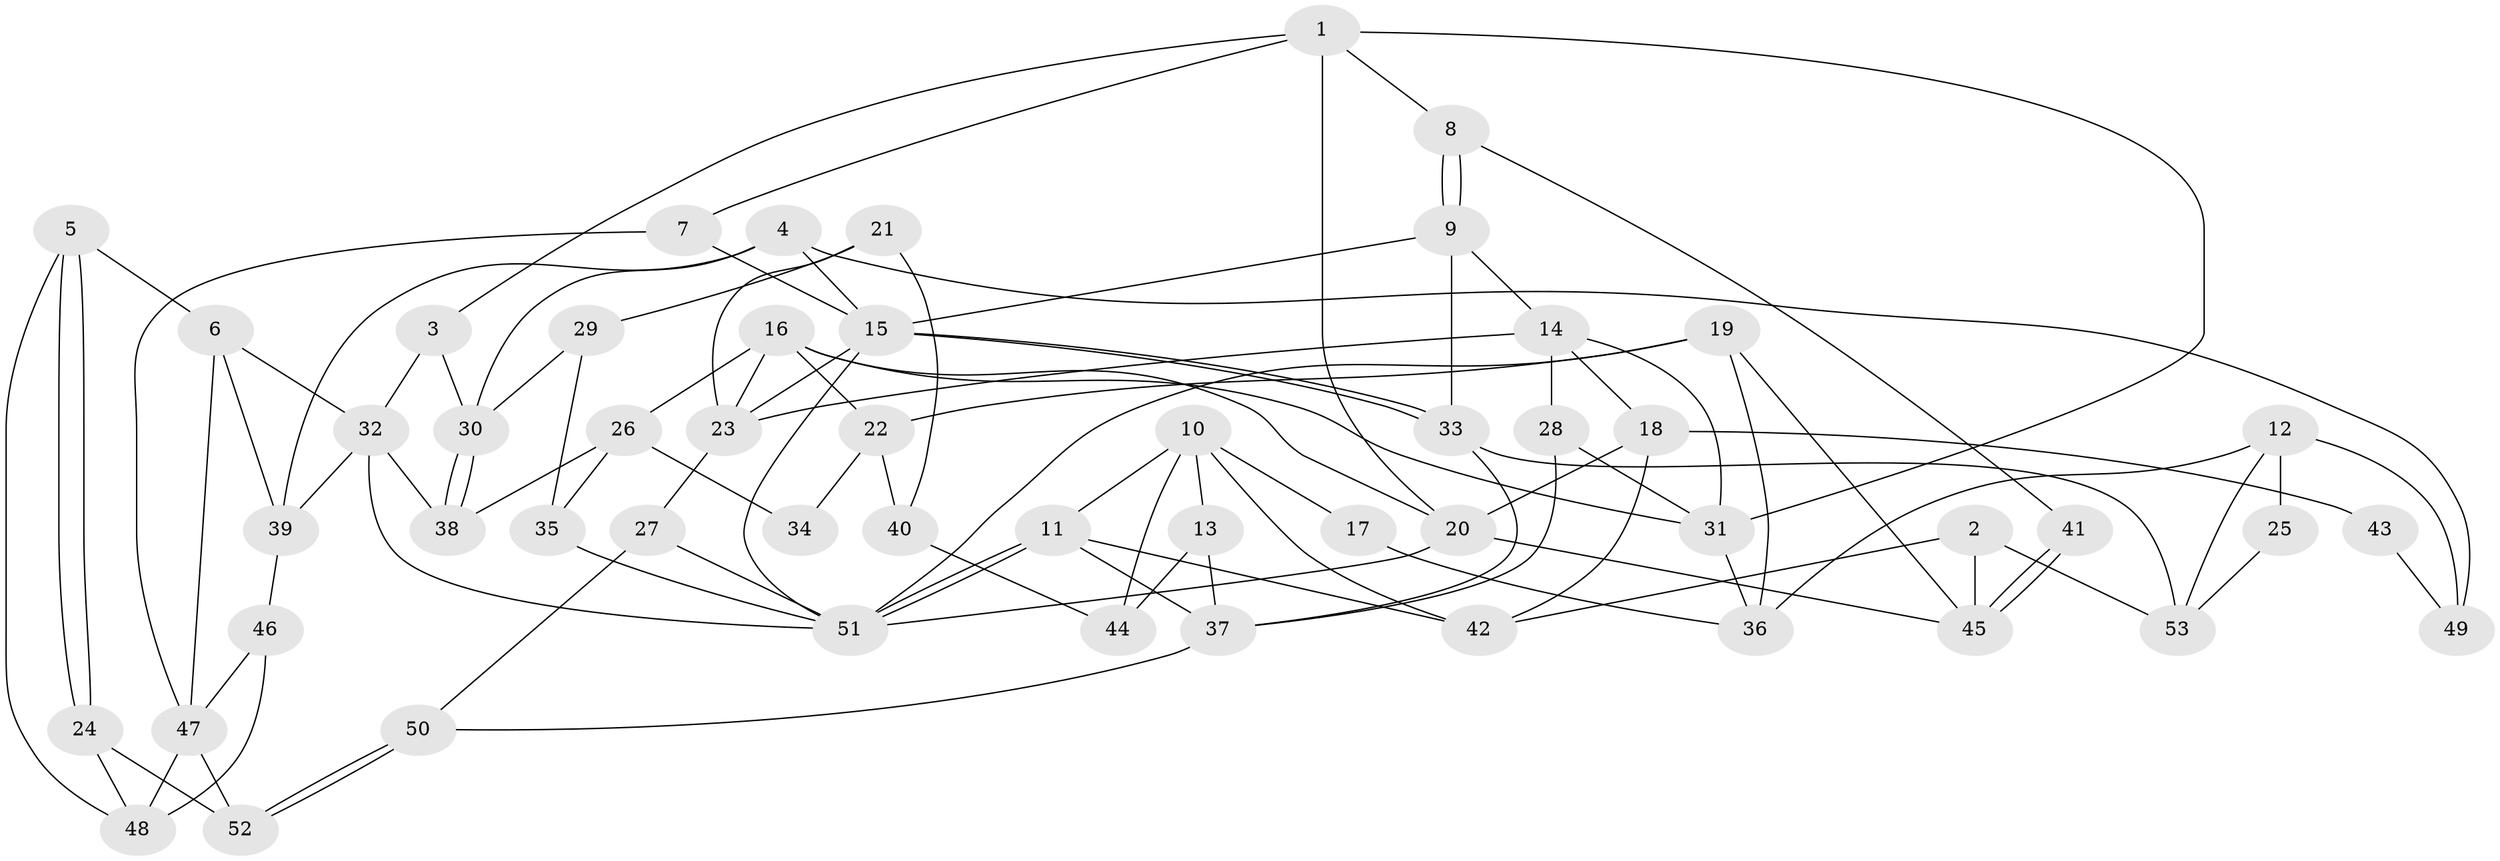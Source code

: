 // coarse degree distribution, {4: 0.3181818181818182, 7: 0.045454545454545456, 3: 0.22727272727272727, 5: 0.13636363636363635, 6: 0.09090909090909091, 2: 0.09090909090909091, 8: 0.045454545454545456, 11: 0.045454545454545456}
// Generated by graph-tools (version 1.1) at 2025/37/03/04/25 23:37:02]
// undirected, 53 vertices, 106 edges
graph export_dot {
  node [color=gray90,style=filled];
  1;
  2;
  3;
  4;
  5;
  6;
  7;
  8;
  9;
  10;
  11;
  12;
  13;
  14;
  15;
  16;
  17;
  18;
  19;
  20;
  21;
  22;
  23;
  24;
  25;
  26;
  27;
  28;
  29;
  30;
  31;
  32;
  33;
  34;
  35;
  36;
  37;
  38;
  39;
  40;
  41;
  42;
  43;
  44;
  45;
  46;
  47;
  48;
  49;
  50;
  51;
  52;
  53;
  1 -- 20;
  1 -- 7;
  1 -- 3;
  1 -- 8;
  1 -- 31;
  2 -- 42;
  2 -- 45;
  2 -- 53;
  3 -- 32;
  3 -- 30;
  4 -- 15;
  4 -- 30;
  4 -- 39;
  4 -- 49;
  5 -- 24;
  5 -- 24;
  5 -- 6;
  5 -- 48;
  6 -- 47;
  6 -- 39;
  6 -- 32;
  7 -- 15;
  7 -- 47;
  8 -- 9;
  8 -- 9;
  8 -- 41;
  9 -- 15;
  9 -- 14;
  9 -- 33;
  10 -- 11;
  10 -- 13;
  10 -- 17;
  10 -- 42;
  10 -- 44;
  11 -- 51;
  11 -- 51;
  11 -- 37;
  11 -- 42;
  12 -- 36;
  12 -- 53;
  12 -- 25;
  12 -- 49;
  13 -- 37;
  13 -- 44;
  14 -- 31;
  14 -- 18;
  14 -- 23;
  14 -- 28;
  15 -- 33;
  15 -- 33;
  15 -- 51;
  15 -- 23;
  16 -- 31;
  16 -- 23;
  16 -- 20;
  16 -- 22;
  16 -- 26;
  17 -- 36;
  18 -- 42;
  18 -- 20;
  18 -- 43;
  19 -- 45;
  19 -- 51;
  19 -- 22;
  19 -- 36;
  20 -- 45;
  20 -- 51;
  21 -- 23;
  21 -- 29;
  21 -- 40;
  22 -- 34;
  22 -- 40;
  23 -- 27;
  24 -- 48;
  24 -- 52;
  25 -- 53;
  26 -- 38;
  26 -- 34;
  26 -- 35;
  27 -- 51;
  27 -- 50;
  28 -- 37;
  28 -- 31;
  29 -- 35;
  29 -- 30;
  30 -- 38;
  30 -- 38;
  31 -- 36;
  32 -- 51;
  32 -- 38;
  32 -- 39;
  33 -- 37;
  33 -- 53;
  35 -- 51;
  37 -- 50;
  39 -- 46;
  40 -- 44;
  41 -- 45;
  41 -- 45;
  43 -- 49;
  46 -- 47;
  46 -- 48;
  47 -- 52;
  47 -- 48;
  50 -- 52;
  50 -- 52;
}
